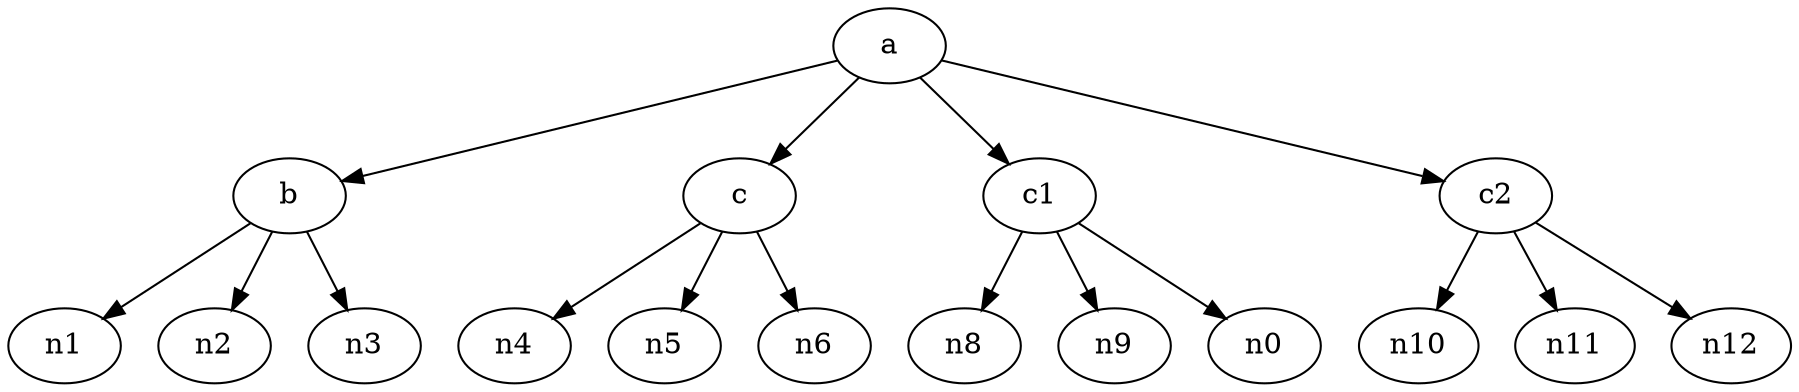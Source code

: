 digraph{
graph [layout=dot]    
a -> b;
a -> c;
a -> c1;
a -> c2;

b -> n1;
b -> n2;
b -> n3;

c -> n4;
c -> n5;
c -> n6;

c1 -> n8;
c1 -> n9;
c1 -> n0;

c2 -> n10;
c2 -> n11;
c2 -> n12;
}
